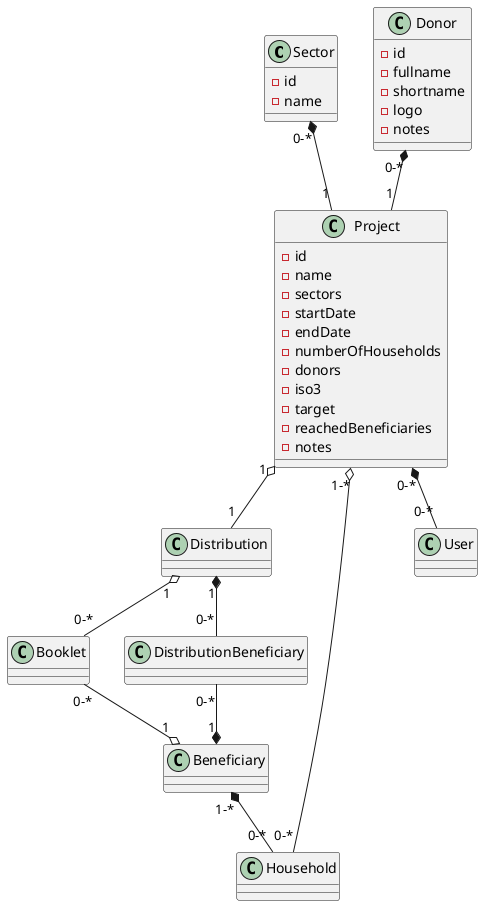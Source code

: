 @startuml customModelFields

class Sector {
    - id
    - name
}

class Donor {
    - id
    - fullname
    - shortname
    - logo
    - notes
}

class Project {
    - id
    - name
    - sectors
    - startDate
    - endDate
    - numberOfHouseholds
    - donors
    - iso3
    - target
    - reachedBeneficiaries
    - notes
}

 Distribution "1" o-- "0-*" Booklet
 
 Booklet "0-*" --o "1" Beneficiary

 Distribution "1" *-- "0-*" DistributionBeneficiary
 
 DistributionBeneficiary "0-*" --* "1" Beneficiary
 
 Project "1" o-- "1" Distribution
 

 Project "1-*" o-- "0-*" Household
 Beneficiary "1-*" *-- "0-*" Household

 
 Sector "0-*" *-- "1" Project
 Donor "0-*" *-- "1" Project

 Project "0-*" *-- "0-*" User
 
@enduml